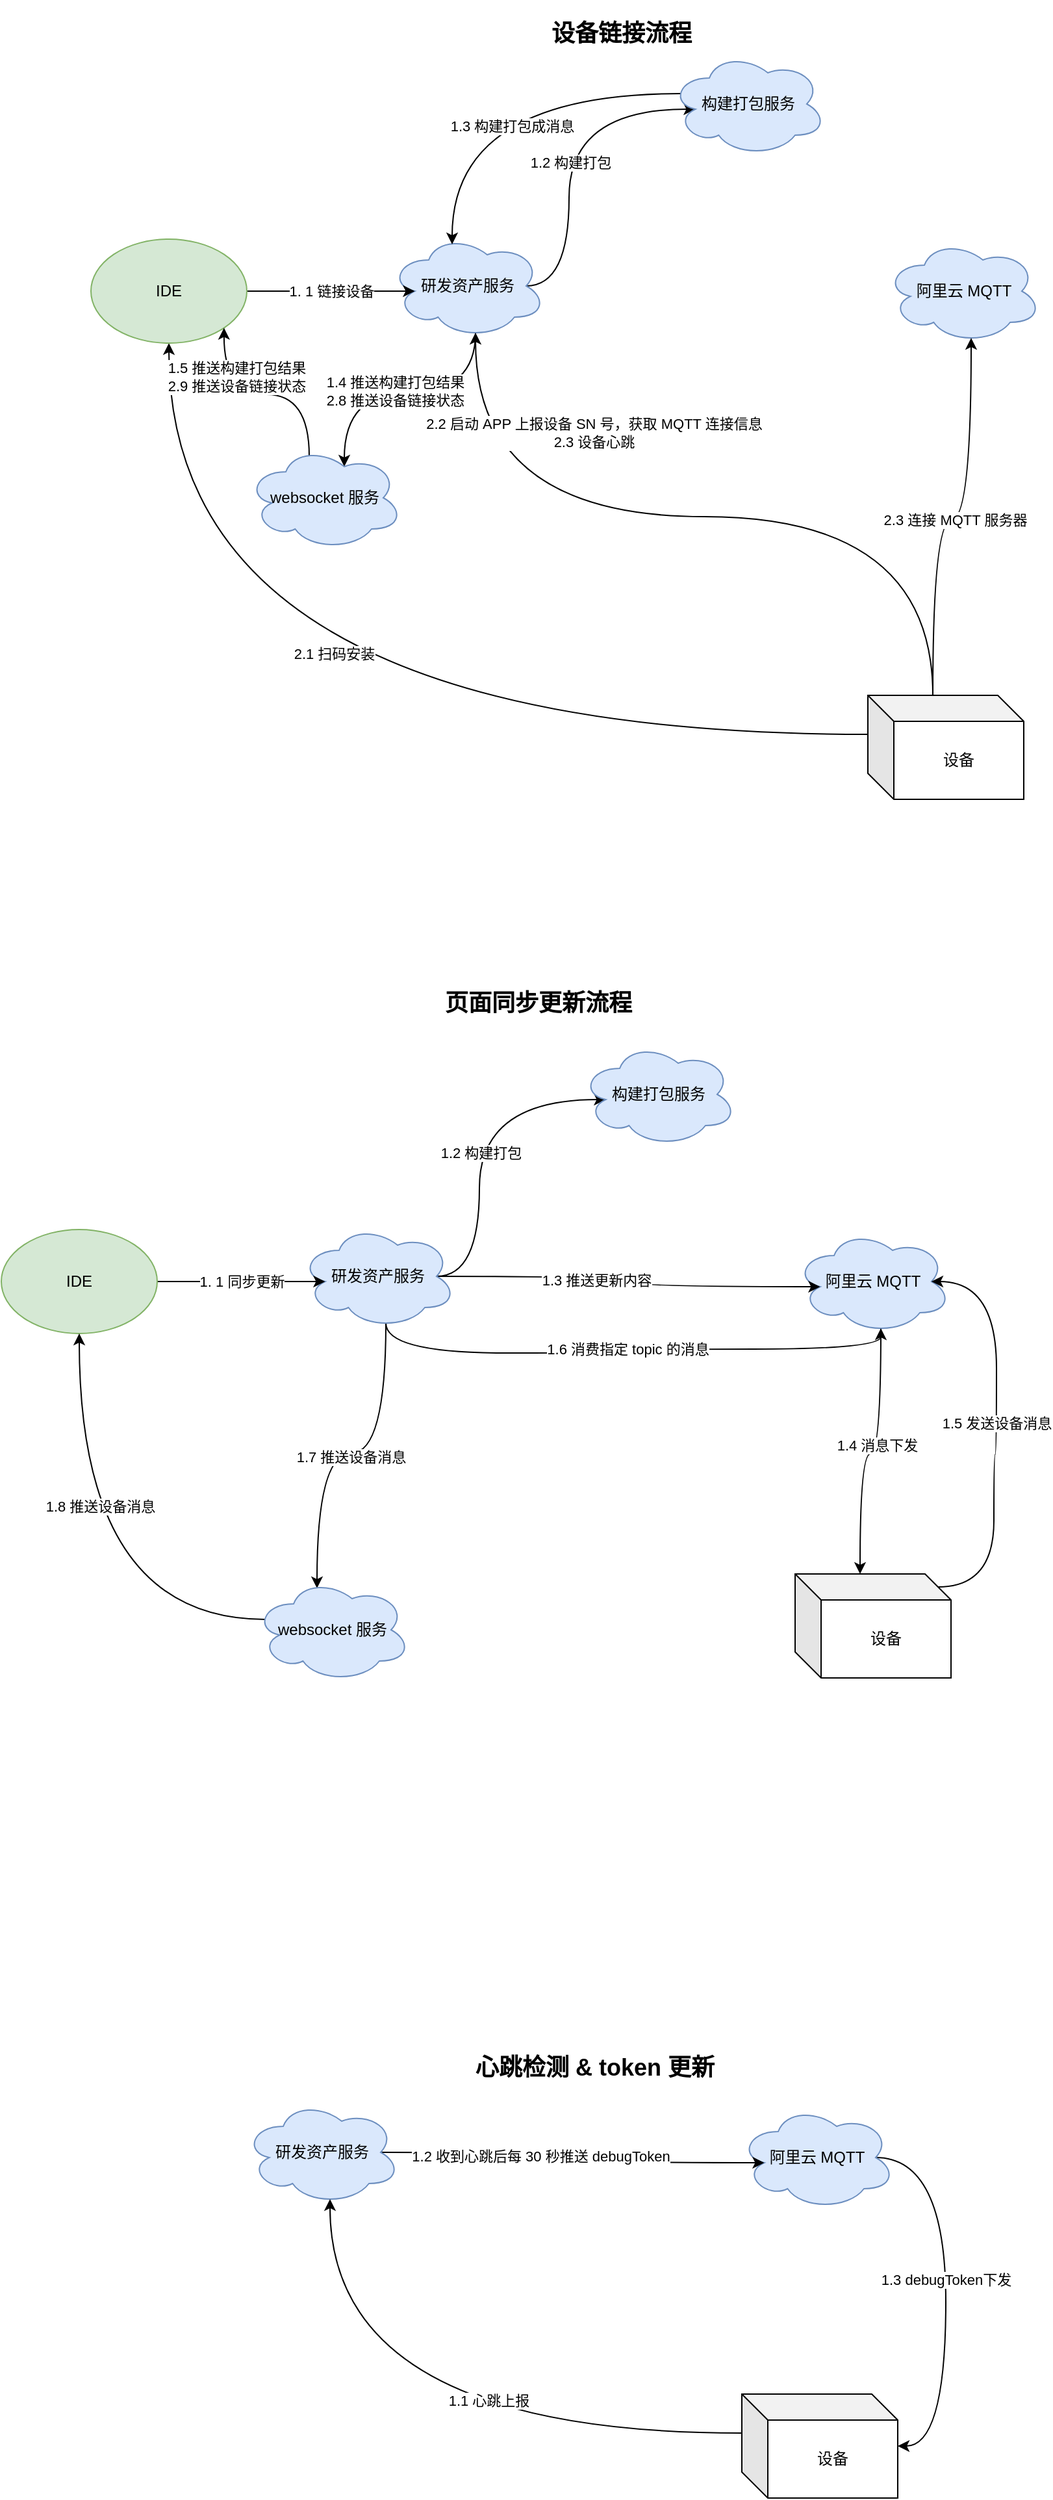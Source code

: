 <mxfile version="17.4.0" type="github">
  <diagram id="PhYCmYSEU7RuguvKFZsH" name="Page-1">
    <mxGraphModel dx="2066" dy="1154" grid="0" gridSize="10" guides="1" tooltips="1" connect="1" arrows="1" fold="1" page="1" pageScale="1" pageWidth="2339" pageHeight="3300" math="0" shadow="0">
      <root>
        <mxCell id="0" />
        <mxCell id="1" parent="0" />
        <mxCell id="tyAwpt8ZHr0P3HQWV30K-1" style="edgeStyle=orthogonalEdgeStyle;curved=1;rounded=0;orthogonalLoop=1;jettySize=auto;html=1;exitX=0;exitY=0;exitDx=0;exitDy=30;entryX=0.5;entryY=1;entryDx=0;entryDy=0;startArrow=none;startFill=0;exitPerimeter=0;" parent="1" source="tJhC_meMdQzW6-Cx2cmD-1" target="tyAwpt8ZHr0P3HQWV30K-25" edge="1">
          <mxGeometry relative="1" as="geometry">
            <mxPoint x="1264.5" y="675" as="sourcePoint" />
          </mxGeometry>
        </mxCell>
        <mxCell id="tyAwpt8ZHr0P3HQWV30K-2" value="2.1 扫码安装" style="edgeLabel;html=1;align=center;verticalAlign=middle;resizable=0;points=[];" parent="tyAwpt8ZHr0P3HQWV30K-1" vertex="1" connectable="0">
          <mxGeometry x="-0.019" y="-62" relative="1" as="geometry">
            <mxPoint as="offset" />
          </mxGeometry>
        </mxCell>
        <mxCell id="tyAwpt8ZHr0P3HQWV30K-9" value="阿里云 MQTT" style="ellipse;shape=cloud;whiteSpace=wrap;html=1;fillColor=#dae8fc;strokeColor=#6c8ebf;" parent="1" vertex="1">
          <mxGeometry x="1204.5" y="195" width="120" height="80" as="geometry" />
        </mxCell>
        <mxCell id="tyAwpt8ZHr0P3HQWV30K-10" style="edgeStyle=orthogonalEdgeStyle;curved=1;rounded=0;orthogonalLoop=1;jettySize=auto;html=1;exitX=0.875;exitY=0.5;exitDx=0;exitDy=0;exitPerimeter=0;entryX=0.16;entryY=0.55;entryDx=0;entryDy=0;entryPerimeter=0;startArrow=none;startFill=0;" parent="1" source="tyAwpt8ZHr0P3HQWV30K-16" target="tyAwpt8ZHr0P3HQWV30K-28" edge="1">
          <mxGeometry relative="1" as="geometry">
            <Array as="points">
              <mxPoint x="961" y="231" />
              <mxPoint x="961" y="95" />
            </Array>
          </mxGeometry>
        </mxCell>
        <mxCell id="tyAwpt8ZHr0P3HQWV30K-11" value="1.2 构建打包" style="edgeLabel;html=1;align=center;verticalAlign=middle;resizable=0;points=[];" parent="tyAwpt8ZHr0P3HQWV30K-10" vertex="1" connectable="0">
          <mxGeometry x="-0.036" y="-1" relative="1" as="geometry">
            <mxPoint as="offset" />
          </mxGeometry>
        </mxCell>
        <mxCell id="tyAwpt8ZHr0P3HQWV30K-14" style="edgeStyle=orthogonalEdgeStyle;curved=1;rounded=0;orthogonalLoop=1;jettySize=auto;html=1;exitX=0.55;exitY=0.95;exitDx=0;exitDy=0;exitPerimeter=0;entryX=0.625;entryY=0.2;entryDx=0;entryDy=0;entryPerimeter=0;startArrow=none;startFill=0;" parent="1" source="tyAwpt8ZHr0P3HQWV30K-16" target="tyAwpt8ZHr0P3HQWV30K-60" edge="1">
          <mxGeometry relative="1" as="geometry" />
        </mxCell>
        <mxCell id="tyAwpt8ZHr0P3HQWV30K-15" value="1.4 推送构建打包结果&lt;br&gt;2.8 推送设备链接状态" style="edgeLabel;html=1;align=center;verticalAlign=middle;resizable=0;points=[];" parent="tyAwpt8ZHr0P3HQWV30K-14" vertex="1" connectable="0">
          <mxGeometry x="0.054" y="-1" relative="1" as="geometry">
            <mxPoint as="offset" />
          </mxGeometry>
        </mxCell>
        <mxCell id="tyAwpt8ZHr0P3HQWV30K-16" value="研发资产服务" style="ellipse;shape=cloud;whiteSpace=wrap;html=1;fillColor=#dae8fc;strokeColor=#6c8ebf;" parent="1" vertex="1">
          <mxGeometry x="823" y="191" width="120" height="80" as="geometry" />
        </mxCell>
        <mxCell id="tyAwpt8ZHr0P3HQWV30K-20" style="edgeStyle=orthogonalEdgeStyle;curved=1;rounded=0;orthogonalLoop=1;jettySize=auto;html=1;exitX=0;exitY=0;exitDx=50;exitDy=0;entryX=0.55;entryY=0.95;entryDx=0;entryDy=0;entryPerimeter=0;startArrow=none;startFill=0;exitPerimeter=0;" parent="1" source="tJhC_meMdQzW6-Cx2cmD-1" target="tyAwpt8ZHr0P3HQWV30K-16" edge="1">
          <mxGeometry relative="1" as="geometry">
            <mxPoint x="1204" y="597.5" as="sourcePoint" />
          </mxGeometry>
        </mxCell>
        <mxCell id="tyAwpt8ZHr0P3HQWV30K-21" value="2.2 启动 APP 上报设备 SN 号，获取 MQTT 连接信息&lt;br&gt;2.3 设备心跳" style="edgeLabel;html=1;align=center;verticalAlign=middle;resizable=0;points=[];" parent="tyAwpt8ZHr0P3HQWV30K-20" vertex="1" connectable="0">
          <mxGeometry x="0.263" y="-66" relative="1" as="geometry">
            <mxPoint y="1" as="offset" />
          </mxGeometry>
        </mxCell>
        <mxCell id="tyAwpt8ZHr0P3HQWV30K-24" value="1. 1 链接设备" style="edgeStyle=orthogonalEdgeStyle;curved=1;rounded=0;orthogonalLoop=1;jettySize=auto;html=1;exitX=1;exitY=0.5;exitDx=0;exitDy=0;entryX=0.16;entryY=0.55;entryDx=0;entryDy=0;entryPerimeter=0;startArrow=none;startFill=0;" parent="1" source="tyAwpt8ZHr0P3HQWV30K-25" target="tyAwpt8ZHr0P3HQWV30K-16" edge="1">
          <mxGeometry relative="1" as="geometry" />
        </mxCell>
        <mxCell id="tyAwpt8ZHr0P3HQWV30K-25" value="IDE" style="ellipse;whiteSpace=wrap;html=1;fillColor=#d5e8d4;strokeColor=#82b366;" parent="1" vertex="1">
          <mxGeometry x="593" y="195" width="120" height="80" as="geometry" />
        </mxCell>
        <mxCell id="tyAwpt8ZHr0P3HQWV30K-26" style="edgeStyle=orthogonalEdgeStyle;curved=1;rounded=0;orthogonalLoop=1;jettySize=auto;html=1;exitX=0.07;exitY=0.4;exitDx=0;exitDy=0;exitPerimeter=0;entryX=0.4;entryY=0.1;entryDx=0;entryDy=0;entryPerimeter=0;startArrow=none;startFill=0;" parent="1" source="tyAwpt8ZHr0P3HQWV30K-28" target="tyAwpt8ZHr0P3HQWV30K-16" edge="1">
          <mxGeometry relative="1" as="geometry" />
        </mxCell>
        <mxCell id="tyAwpt8ZHr0P3HQWV30K-27" value="1.3 构建打包成消息" style="edgeLabel;html=1;align=center;verticalAlign=middle;resizable=0;points=[];" parent="tyAwpt8ZHr0P3HQWV30K-26" vertex="1" connectable="0">
          <mxGeometry x="-0.108" y="25" relative="1" as="geometry">
            <mxPoint as="offset" />
          </mxGeometry>
        </mxCell>
        <mxCell id="tyAwpt8ZHr0P3HQWV30K-28" value="构建打包服务" style="ellipse;shape=cloud;whiteSpace=wrap;html=1;fillColor=#dae8fc;strokeColor=#6c8ebf;" parent="1" vertex="1">
          <mxGeometry x="1039" y="51" width="120" height="80" as="geometry" />
        </mxCell>
        <mxCell id="tJhC_meMdQzW6-Cx2cmD-6" style="edgeStyle=orthogonalEdgeStyle;curved=1;rounded=0;orthogonalLoop=1;jettySize=auto;html=1;exitX=0.55;exitY=0.95;exitDx=0;exitDy=0;exitPerimeter=0;entryX=0;entryY=0;entryDx=50;entryDy=0;entryPerimeter=0;" parent="1" source="tyAwpt8ZHr0P3HQWV30K-31" target="tJhC_meMdQzW6-Cx2cmD-4" edge="1">
          <mxGeometry relative="1" as="geometry" />
        </mxCell>
        <mxCell id="tJhC_meMdQzW6-Cx2cmD-7" value="1.4 消息下发" style="edgeLabel;html=1;align=center;verticalAlign=middle;resizable=0;points=[];" parent="tJhC_meMdQzW6-Cx2cmD-6" vertex="1" connectable="0">
          <mxGeometry x="-0.122" y="-3" relative="1" as="geometry">
            <mxPoint as="offset" />
          </mxGeometry>
        </mxCell>
        <mxCell id="tyAwpt8ZHr0P3HQWV30K-31" value="阿里云 MQTT" style="ellipse;shape=cloud;whiteSpace=wrap;html=1;fillColor=#dae8fc;strokeColor=#6c8ebf;" parent="1" vertex="1">
          <mxGeometry x="1135" y="957" width="120" height="80" as="geometry" />
        </mxCell>
        <mxCell id="tyAwpt8ZHr0P3HQWV30K-35" style="edgeStyle=orthogonalEdgeStyle;curved=1;rounded=0;orthogonalLoop=1;jettySize=auto;html=1;exitX=0.875;exitY=0.5;exitDx=0;exitDy=0;exitPerimeter=0;entryX=0.16;entryY=0.55;entryDx=0;entryDy=0;entryPerimeter=0;startArrow=none;startFill=0;" parent="1" source="tyAwpt8ZHr0P3HQWV30K-41" target="tyAwpt8ZHr0P3HQWV30K-51" edge="1">
          <mxGeometry relative="1" as="geometry">
            <Array as="points">
              <mxPoint x="892" y="993" />
              <mxPoint x="892" y="857" />
            </Array>
          </mxGeometry>
        </mxCell>
        <mxCell id="tyAwpt8ZHr0P3HQWV30K-36" value="1.2 构建打包" style="edgeLabel;html=1;align=center;verticalAlign=middle;resizable=0;points=[];" parent="tyAwpt8ZHr0P3HQWV30K-35" vertex="1" connectable="0">
          <mxGeometry x="-0.036" y="-1" relative="1" as="geometry">
            <mxPoint as="offset" />
          </mxGeometry>
        </mxCell>
        <mxCell id="tyAwpt8ZHr0P3HQWV30K-37" style="edgeStyle=orthogonalEdgeStyle;curved=1;rounded=0;orthogonalLoop=1;jettySize=auto;html=1;exitX=0.875;exitY=0.5;exitDx=0;exitDy=0;exitPerimeter=0;entryX=0.16;entryY=0.55;entryDx=0;entryDy=0;entryPerimeter=0;startArrow=none;startFill=0;" parent="1" source="tyAwpt8ZHr0P3HQWV30K-41" target="tyAwpt8ZHr0P3HQWV30K-31" edge="1">
          <mxGeometry relative="1" as="geometry" />
        </mxCell>
        <mxCell id="tyAwpt8ZHr0P3HQWV30K-38" value="1.3 推送更新内容" style="edgeLabel;html=1;align=center;verticalAlign=middle;resizable=0;points=[];" parent="tyAwpt8ZHr0P3HQWV30K-37" vertex="1" connectable="0">
          <mxGeometry x="-0.189" y="-3" relative="1" as="geometry">
            <mxPoint as="offset" />
          </mxGeometry>
        </mxCell>
        <mxCell id="tyAwpt8ZHr0P3HQWV30K-39" style="edgeStyle=orthogonalEdgeStyle;curved=1;rounded=0;orthogonalLoop=1;jettySize=auto;html=1;exitX=0.55;exitY=0.95;exitDx=0;exitDy=0;exitPerimeter=0;entryX=0.4;entryY=0.1;entryDx=0;entryDy=0;entryPerimeter=0;startArrow=none;startFill=0;" parent="1" source="tyAwpt8ZHr0P3HQWV30K-41" target="tyAwpt8ZHr0P3HQWV30K-54" edge="1">
          <mxGeometry relative="1" as="geometry" />
        </mxCell>
        <mxCell id="tyAwpt8ZHr0P3HQWV30K-40" value="1.7 推送设备消息" style="edgeLabel;html=1;align=center;verticalAlign=middle;resizable=0;points=[];" parent="tyAwpt8ZHr0P3HQWV30K-39" vertex="1" connectable="0">
          <mxGeometry x="-0.012" y="3" relative="1" as="geometry">
            <mxPoint as="offset" />
          </mxGeometry>
        </mxCell>
        <mxCell id="tJhC_meMdQzW6-Cx2cmD-5" value="1.6 消费指定 topic 的消息" style="edgeStyle=orthogonalEdgeStyle;curved=1;rounded=0;orthogonalLoop=1;jettySize=auto;html=1;exitX=0.55;exitY=0.95;exitDx=0;exitDy=0;exitPerimeter=0;entryX=0.55;entryY=0.95;entryDx=0;entryDy=0;entryPerimeter=0;" parent="1" source="tyAwpt8ZHr0P3HQWV30K-41" target="tyAwpt8ZHr0P3HQWV30K-31" edge="1">
          <mxGeometry relative="1" as="geometry">
            <Array as="points">
              <mxPoint x="820" y="1052" />
              <mxPoint x="1005" y="1052" />
              <mxPoint x="1005" y="1049" />
              <mxPoint x="1201" y="1049" />
            </Array>
          </mxGeometry>
        </mxCell>
        <mxCell id="tyAwpt8ZHr0P3HQWV30K-41" value="研发资产服务" style="ellipse;shape=cloud;whiteSpace=wrap;html=1;fillColor=#dae8fc;strokeColor=#6c8ebf;" parent="1" vertex="1">
          <mxGeometry x="754" y="953" width="120" height="80" as="geometry" />
        </mxCell>
        <mxCell id="tyAwpt8ZHr0P3HQWV30K-49" value="1. 1 同步更新" style="edgeStyle=orthogonalEdgeStyle;curved=1;rounded=0;orthogonalLoop=1;jettySize=auto;html=1;exitX=1;exitY=0.5;exitDx=0;exitDy=0;entryX=0.16;entryY=0.55;entryDx=0;entryDy=0;entryPerimeter=0;startArrow=none;startFill=0;" parent="1" source="tyAwpt8ZHr0P3HQWV30K-50" target="tyAwpt8ZHr0P3HQWV30K-41" edge="1">
          <mxGeometry relative="1" as="geometry" />
        </mxCell>
        <mxCell id="tyAwpt8ZHr0P3HQWV30K-50" value="IDE" style="ellipse;whiteSpace=wrap;html=1;fillColor=#d5e8d4;strokeColor=#82b366;" parent="1" vertex="1">
          <mxGeometry x="524" y="957" width="120" height="80" as="geometry" />
        </mxCell>
        <mxCell id="tyAwpt8ZHr0P3HQWV30K-51" value="构建打包服务" style="ellipse;shape=cloud;whiteSpace=wrap;html=1;fillColor=#dae8fc;strokeColor=#6c8ebf;" parent="1" vertex="1">
          <mxGeometry x="970" y="813" width="120" height="80" as="geometry" />
        </mxCell>
        <mxCell id="tyAwpt8ZHr0P3HQWV30K-52" style="edgeStyle=orthogonalEdgeStyle;curved=1;rounded=0;orthogonalLoop=1;jettySize=auto;html=1;exitX=0.07;exitY=0.4;exitDx=0;exitDy=0;exitPerimeter=0;entryX=0.5;entryY=1;entryDx=0;entryDy=0;startArrow=none;startFill=0;" parent="1" source="tyAwpt8ZHr0P3HQWV30K-54" target="tyAwpt8ZHr0P3HQWV30K-50" edge="1">
          <mxGeometry relative="1" as="geometry" />
        </mxCell>
        <mxCell id="tyAwpt8ZHr0P3HQWV30K-53" value="1.8 推送设备消息" style="edgeLabel;html=1;align=center;verticalAlign=middle;resizable=0;points=[];" parent="tyAwpt8ZHr0P3HQWV30K-52" vertex="1" connectable="0">
          <mxGeometry x="0.268" y="-16" relative="1" as="geometry">
            <mxPoint as="offset" />
          </mxGeometry>
        </mxCell>
        <mxCell id="tyAwpt8ZHr0P3HQWV30K-54" value="websocket 服务" style="ellipse;shape=cloud;whiteSpace=wrap;html=1;fillColor=#dae8fc;strokeColor=#6c8ebf;" parent="1" vertex="1">
          <mxGeometry x="719" y="1225" width="120" height="80" as="geometry" />
        </mxCell>
        <mxCell id="tyAwpt8ZHr0P3HQWV30K-56" value="&lt;h2&gt;&lt;b&gt;设备链接流程&lt;/b&gt;&lt;/h2&gt;" style="text;html=1;strokeColor=none;fillColor=none;align=center;verticalAlign=middle;whiteSpace=wrap;rounded=0;" parent="1" vertex="1">
          <mxGeometry x="939.5" y="26" width="123" height="21" as="geometry" />
        </mxCell>
        <mxCell id="tyAwpt8ZHr0P3HQWV30K-57" value="&lt;h2&gt;&lt;b&gt;页面同步更新流程&lt;/b&gt;&lt;/h2&gt;" style="text;html=1;strokeColor=none;fillColor=none;align=center;verticalAlign=middle;whiteSpace=wrap;rounded=0;" parent="1" vertex="1">
          <mxGeometry x="861" y="773" width="153" height="20" as="geometry" />
        </mxCell>
        <mxCell id="tyAwpt8ZHr0P3HQWV30K-58" style="edgeStyle=orthogonalEdgeStyle;curved=1;rounded=0;orthogonalLoop=1;jettySize=auto;html=1;exitX=0.4;exitY=0.1;exitDx=0;exitDy=0;exitPerimeter=0;entryX=1;entryY=1;entryDx=0;entryDy=0;startArrow=none;startFill=0;" parent="1" source="tyAwpt8ZHr0P3HQWV30K-60" target="tyAwpt8ZHr0P3HQWV30K-25" edge="1">
          <mxGeometry relative="1" as="geometry" />
        </mxCell>
        <mxCell id="tyAwpt8ZHr0P3HQWV30K-59" value="1.5 推送构建打包结果&lt;br&gt;2.9 推送设备链接状态" style="edgeLabel;html=1;align=center;verticalAlign=middle;resizable=0;points=[];" parent="tyAwpt8ZHr0P3HQWV30K-58" vertex="1" connectable="0">
          <mxGeometry x="0.541" y="-9" relative="1" as="geometry">
            <mxPoint as="offset" />
          </mxGeometry>
        </mxCell>
        <mxCell id="tyAwpt8ZHr0P3HQWV30K-60" value="websocket 服务" style="ellipse;shape=cloud;whiteSpace=wrap;html=1;fillColor=#dae8fc;strokeColor=#6c8ebf;" parent="1" vertex="1">
          <mxGeometry x="713" y="354" width="120" height="80" as="geometry" />
        </mxCell>
        <mxCell id="tJhC_meMdQzW6-Cx2cmD-13" style="edgeStyle=orthogonalEdgeStyle;curved=1;rounded=0;orthogonalLoop=1;jettySize=auto;html=1;exitX=0.875;exitY=0.5;exitDx=0;exitDy=0;exitPerimeter=0;entryX=1;entryY=0.5;entryDx=0;entryDy=0;entryPerimeter=0;" parent="1" source="tyAwpt8ZHr0P3HQWV30K-63" target="tJhC_meMdQzW6-Cx2cmD-10" edge="1">
          <mxGeometry relative="1" as="geometry">
            <Array as="points">
              <mxPoint x="1251" y="1671" />
              <mxPoint x="1251" y="1893" />
            </Array>
          </mxGeometry>
        </mxCell>
        <mxCell id="tJhC_meMdQzW6-Cx2cmD-14" value="1.3 debugToken下发" style="edgeLabel;html=1;align=center;verticalAlign=middle;resizable=0;points=[];" parent="tJhC_meMdQzW6-Cx2cmD-13" vertex="1" connectable="0">
          <mxGeometry x="-0.054" relative="1" as="geometry">
            <mxPoint as="offset" />
          </mxGeometry>
        </mxCell>
        <mxCell id="tyAwpt8ZHr0P3HQWV30K-63" value="阿里云 MQTT" style="ellipse;shape=cloud;whiteSpace=wrap;html=1;fillColor=#dae8fc;strokeColor=#6c8ebf;" parent="1" vertex="1">
          <mxGeometry x="1092" y="1631" width="120" height="80" as="geometry" />
        </mxCell>
        <mxCell id="tyAwpt8ZHr0P3HQWV30K-67" style="edgeStyle=orthogonalEdgeStyle;curved=1;rounded=0;orthogonalLoop=1;jettySize=auto;html=1;exitX=0.875;exitY=0.5;exitDx=0;exitDy=0;exitPerimeter=0;entryX=0.16;entryY=0.55;entryDx=0;entryDy=0;entryPerimeter=0;startArrow=none;startFill=0;" parent="1" source="tyAwpt8ZHr0P3HQWV30K-69" target="tyAwpt8ZHr0P3HQWV30K-63" edge="1">
          <mxGeometry relative="1" as="geometry" />
        </mxCell>
        <mxCell id="tyAwpt8ZHr0P3HQWV30K-68" value="1.2 收到心跳后每 30 秒推送 debugToken" style="edgeLabel;html=1;align=center;verticalAlign=middle;resizable=0;points=[];" parent="tyAwpt8ZHr0P3HQWV30K-67" vertex="1" connectable="0">
          <mxGeometry x="-0.189" y="-3" relative="1" as="geometry">
            <mxPoint as="offset" />
          </mxGeometry>
        </mxCell>
        <mxCell id="tyAwpt8ZHr0P3HQWV30K-69" value="研发资产服务" style="ellipse;shape=cloud;whiteSpace=wrap;html=1;fillColor=#dae8fc;strokeColor=#6c8ebf;" parent="1" vertex="1">
          <mxGeometry x="711" y="1627" width="120" height="80" as="geometry" />
        </mxCell>
        <mxCell id="tyAwpt8ZHr0P3HQWV30K-77" value="&lt;h2&gt;&lt;b&gt;心跳检测 &amp;amp; token 更新&lt;/b&gt;&lt;/h2&gt;" style="text;html=1;strokeColor=none;fillColor=none;align=center;verticalAlign=middle;whiteSpace=wrap;rounded=0;" parent="1" vertex="1">
          <mxGeometry x="868" y="1594" width="226" height="16" as="geometry" />
        </mxCell>
        <mxCell id="tJhC_meMdQzW6-Cx2cmD-3" value="2.3 连接 MQTT 服务器" style="edgeStyle=orthogonalEdgeStyle;curved=1;rounded=0;orthogonalLoop=1;jettySize=auto;html=1;exitX=0;exitY=0;exitDx=50;exitDy=0;exitPerimeter=0;entryX=0.55;entryY=0.95;entryDx=0;entryDy=0;entryPerimeter=0;" parent="1" source="tJhC_meMdQzW6-Cx2cmD-1" target="tyAwpt8ZHr0P3HQWV30K-9" edge="1">
          <mxGeometry relative="1" as="geometry" />
        </mxCell>
        <mxCell id="tJhC_meMdQzW6-Cx2cmD-1" value="设备" style="shape=cube;whiteSpace=wrap;html=1;boundedLbl=1;backgroundOutline=1;darkOpacity=0.05;darkOpacity2=0.1;" parent="1" vertex="1">
          <mxGeometry x="1191" y="546" width="120" height="80" as="geometry" />
        </mxCell>
        <mxCell id="tJhC_meMdQzW6-Cx2cmD-8" style="edgeStyle=orthogonalEdgeStyle;curved=1;rounded=0;orthogonalLoop=1;jettySize=auto;html=1;exitX=0;exitY=0;exitDx=110;exitDy=10;exitPerimeter=0;entryX=0.875;entryY=0.5;entryDx=0;entryDy=0;entryPerimeter=0;" parent="1" source="tJhC_meMdQzW6-Cx2cmD-4" target="tyAwpt8ZHr0P3HQWV30K-31" edge="1">
          <mxGeometry relative="1" as="geometry">
            <Array as="points">
              <mxPoint x="1288" y="1232" />
              <mxPoint x="1288" y="1130" />
              <mxPoint x="1290" y="1130" />
              <mxPoint x="1290" y="997" />
            </Array>
          </mxGeometry>
        </mxCell>
        <mxCell id="tJhC_meMdQzW6-Cx2cmD-9" value="1.5 发送设备消息" style="edgeLabel;html=1;align=center;verticalAlign=middle;resizable=0;points=[];" parent="tJhC_meMdQzW6-Cx2cmD-8" vertex="1" connectable="0">
          <mxGeometry x="0.036" relative="1" as="geometry">
            <mxPoint as="offset" />
          </mxGeometry>
        </mxCell>
        <mxCell id="tJhC_meMdQzW6-Cx2cmD-4" value="设备" style="shape=cube;whiteSpace=wrap;html=1;boundedLbl=1;backgroundOutline=1;darkOpacity=0.05;darkOpacity2=0.1;" parent="1" vertex="1">
          <mxGeometry x="1135" y="1222" width="120" height="80" as="geometry" />
        </mxCell>
        <mxCell id="hFAg2DOEntcN9G8dbJdR-1" style="edgeStyle=orthogonalEdgeStyle;curved=1;rounded=0;orthogonalLoop=1;jettySize=auto;html=1;exitX=0;exitY=0;exitDx=0;exitDy=30;exitPerimeter=0;entryX=0.55;entryY=0.95;entryDx=0;entryDy=0;entryPerimeter=0;" edge="1" parent="1" source="tJhC_meMdQzW6-Cx2cmD-10" target="tyAwpt8ZHr0P3HQWV30K-69">
          <mxGeometry relative="1" as="geometry" />
        </mxCell>
        <mxCell id="hFAg2DOEntcN9G8dbJdR-2" value="1.1 心跳上报" style="edgeLabel;html=1;align=center;verticalAlign=middle;resizable=0;points=[];" vertex="1" connectable="0" parent="hFAg2DOEntcN9G8dbJdR-1">
          <mxGeometry x="-0.215" y="-25" relative="1" as="geometry">
            <mxPoint as="offset" />
          </mxGeometry>
        </mxCell>
        <mxCell id="tJhC_meMdQzW6-Cx2cmD-10" value="设备" style="shape=cube;whiteSpace=wrap;html=1;boundedLbl=1;backgroundOutline=1;darkOpacity=0.05;darkOpacity2=0.1;" parent="1" vertex="1">
          <mxGeometry x="1094" y="1853" width="120" height="80" as="geometry" />
        </mxCell>
      </root>
    </mxGraphModel>
  </diagram>
</mxfile>
